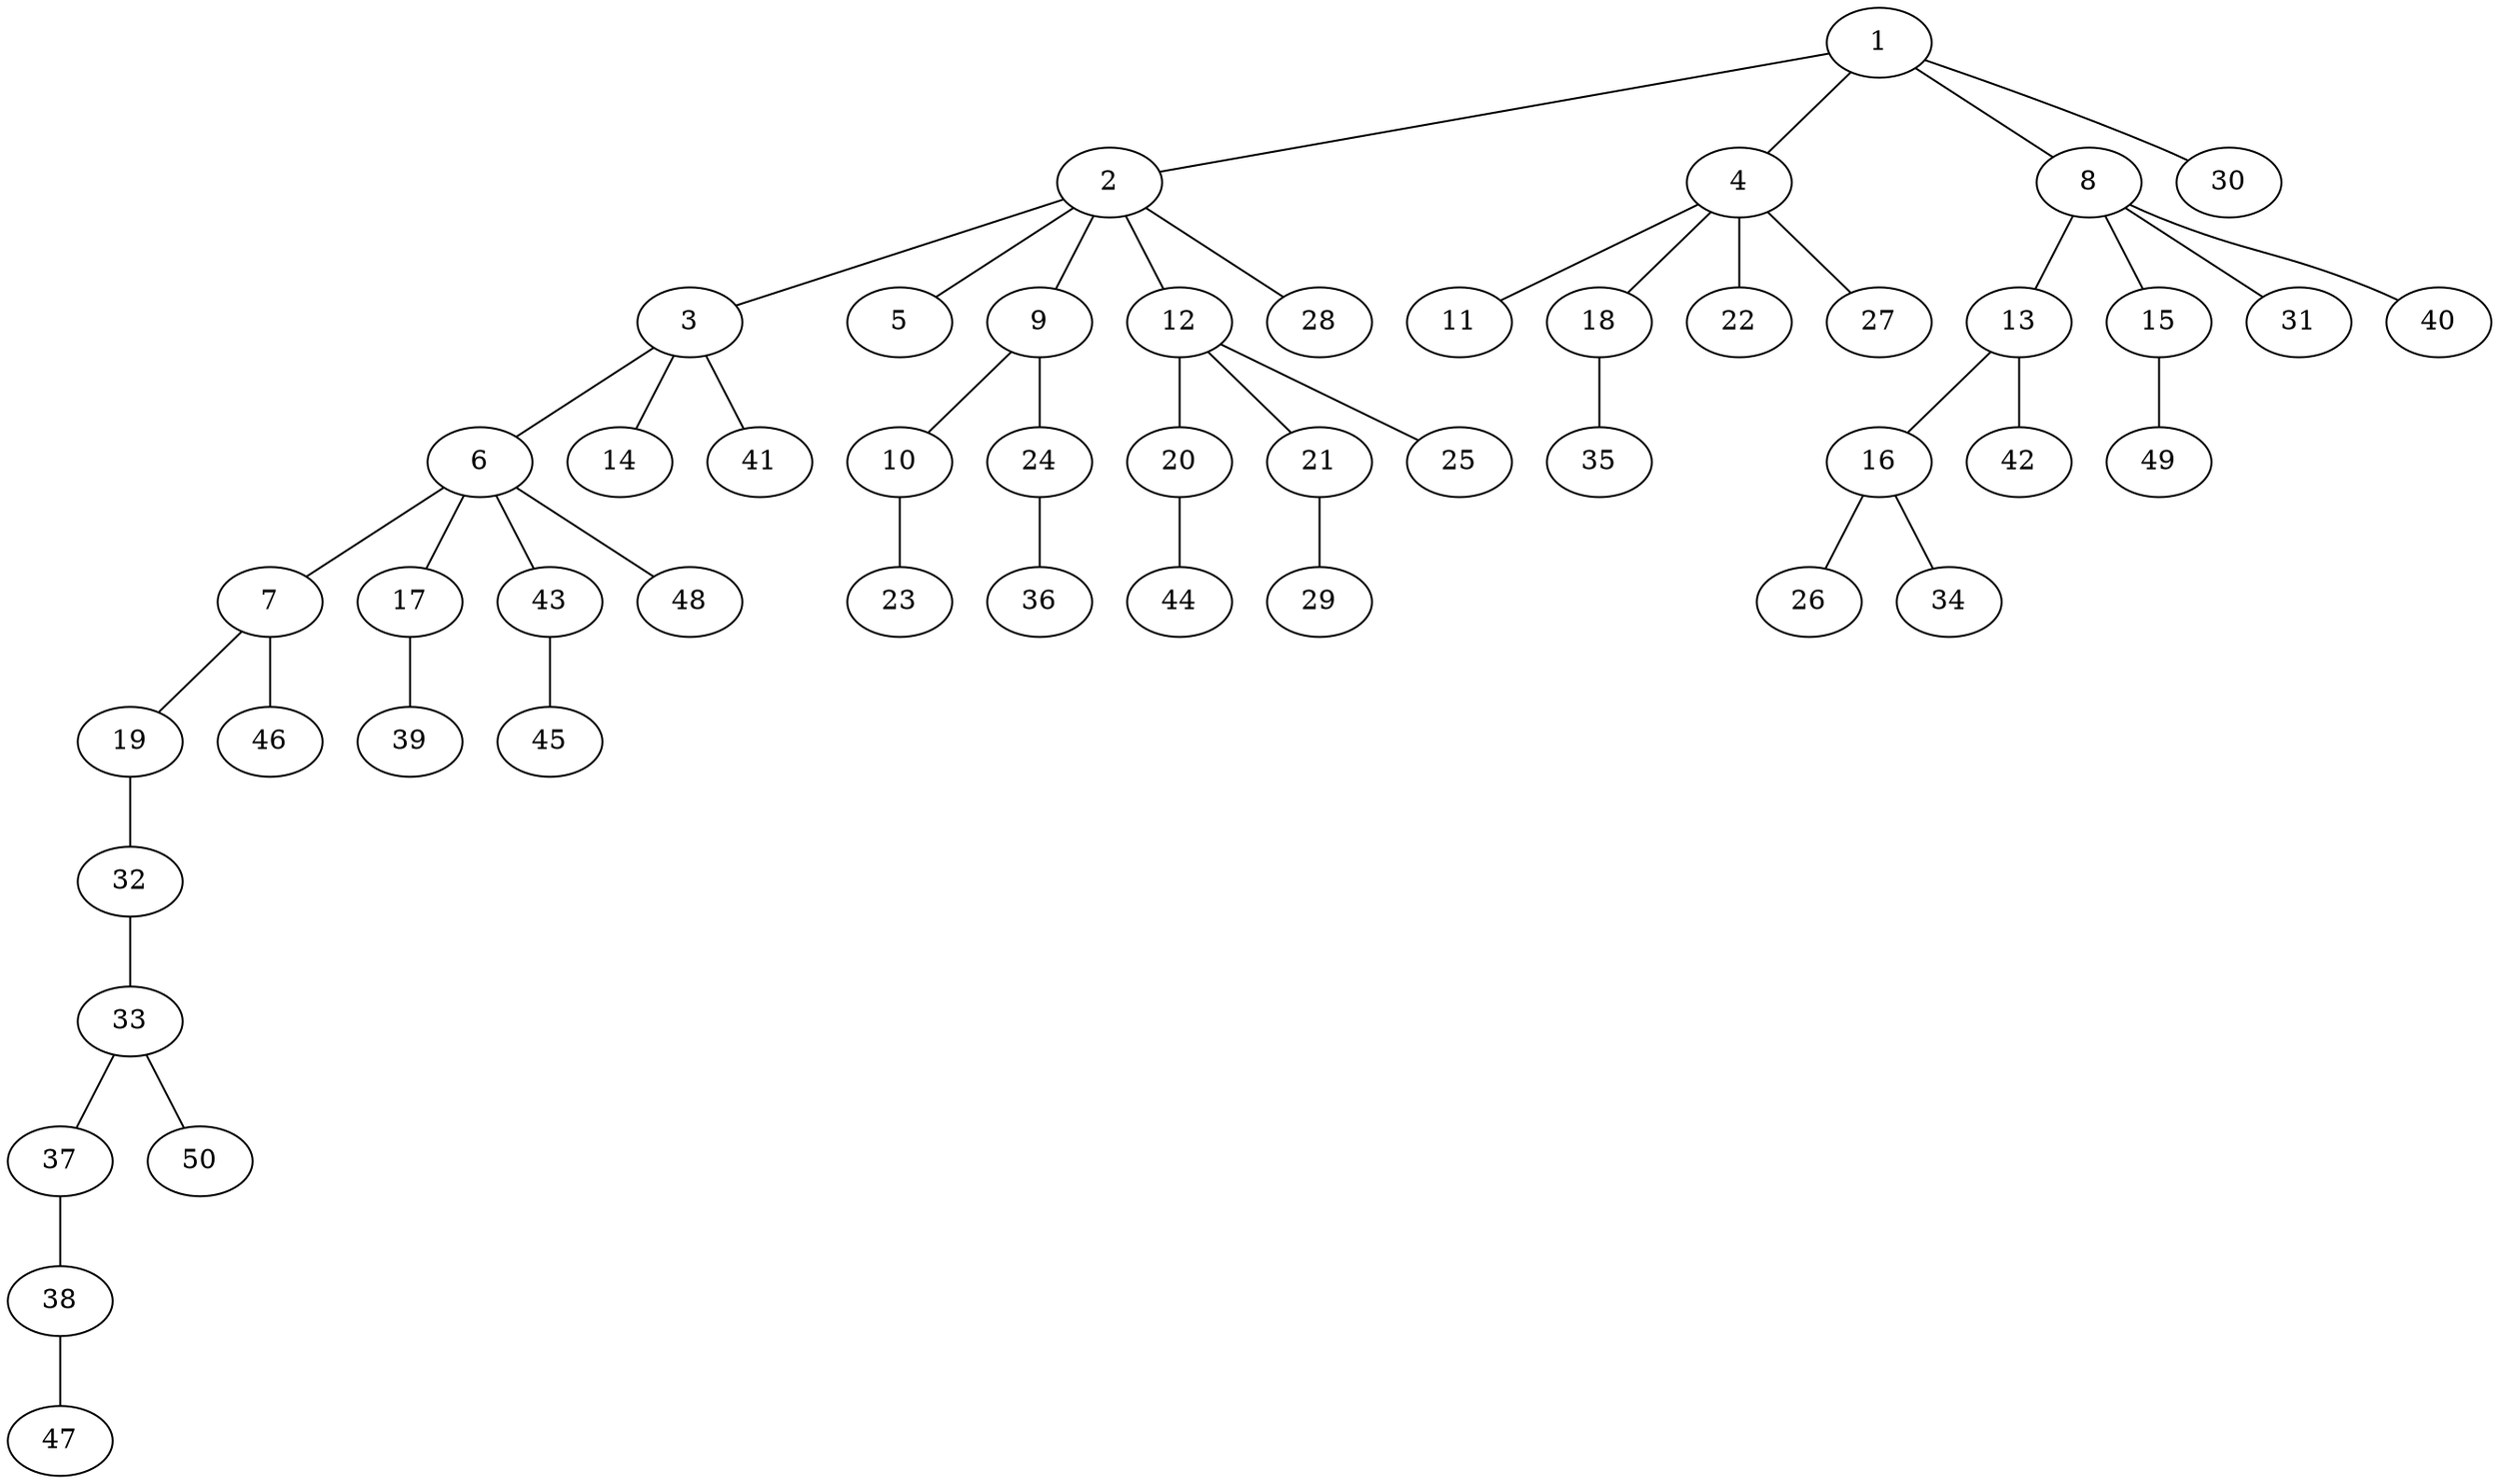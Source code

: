 graph graphname {1--2
1--4
1--8
1--30
2--3
2--5
2--9
2--12
2--28
3--6
3--14
3--41
4--11
4--18
4--22
4--27
6--7
6--17
6--43
6--48
7--19
7--46
8--13
8--15
8--31
8--40
9--10
9--24
10--23
12--20
12--21
12--25
13--16
13--42
15--49
16--26
16--34
17--39
18--35
19--32
20--44
21--29
24--36
32--33
33--37
33--50
37--38
38--47
43--45
}